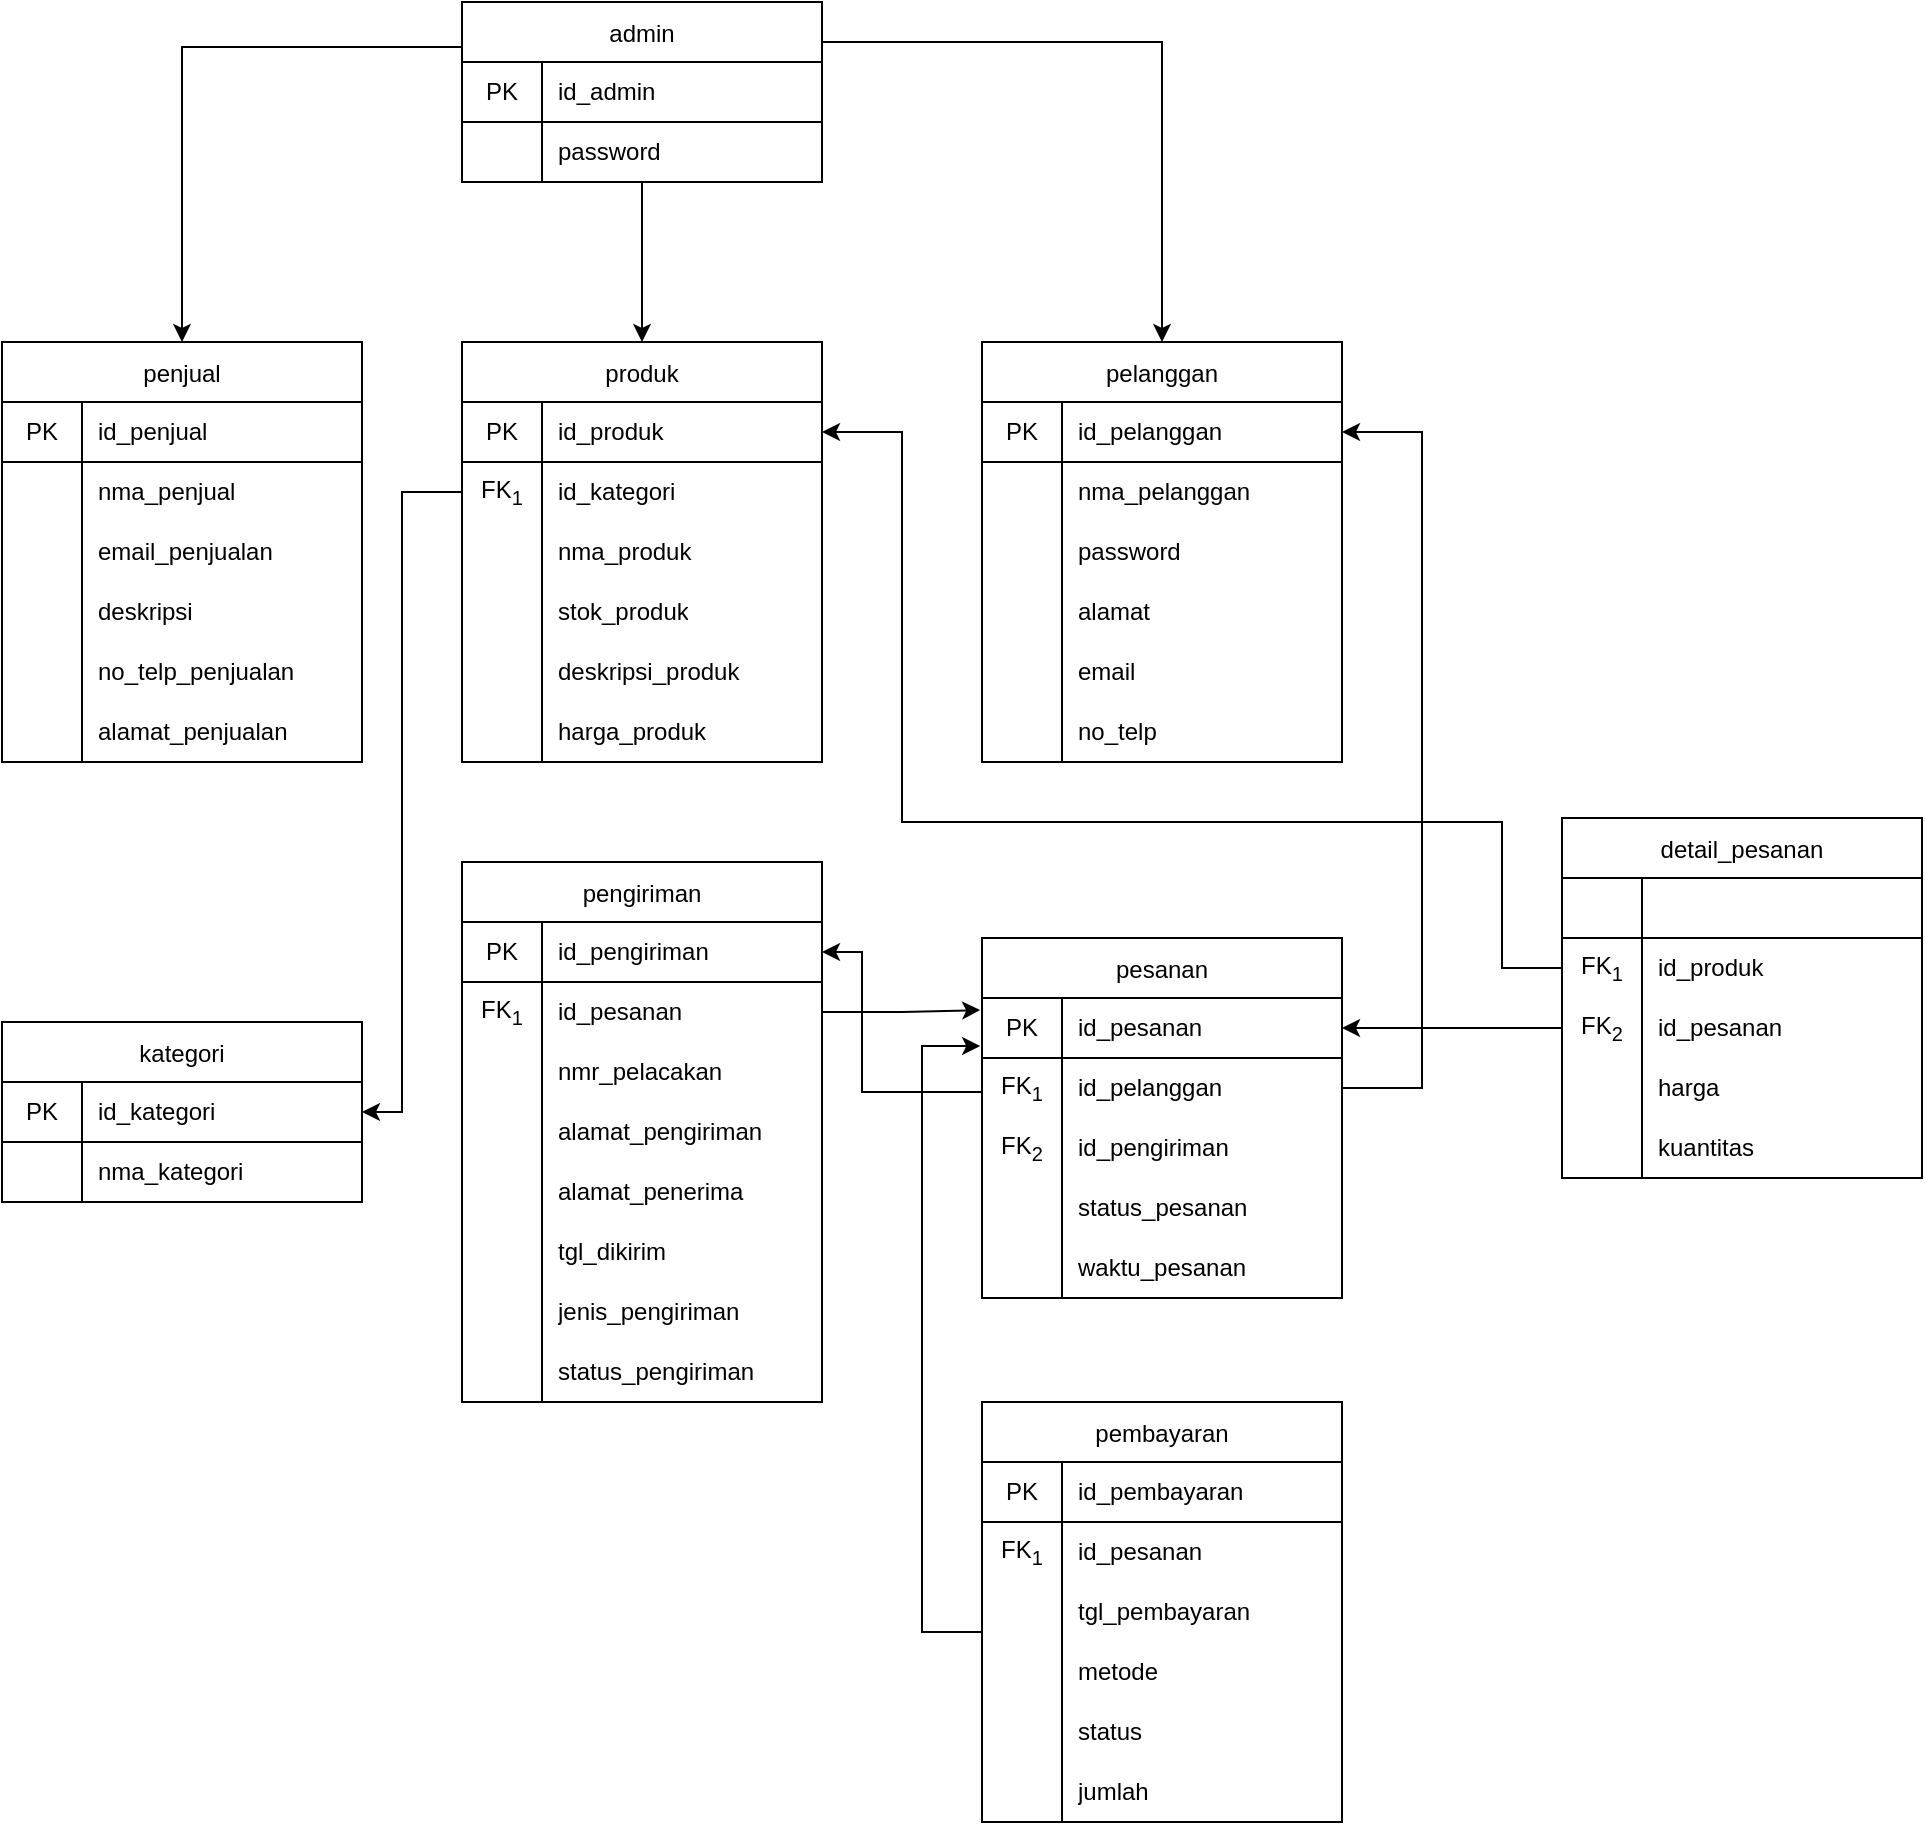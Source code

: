 <mxfile version="22.0.8" type="github">
  <diagram id="C5RBs43oDa-KdzZeNtuy" name="Page-1">
    <mxGraphModel dx="1257" dy="657" grid="1" gridSize="10" guides="1" tooltips="1" connect="1" arrows="1" fold="1" page="1" pageScale="1" pageWidth="827" pageHeight="1169" math="0" shadow="0">
      <root>
        <mxCell id="WIyWlLk6GJQsqaUBKTNV-0" />
        <mxCell id="WIyWlLk6GJQsqaUBKTNV-1" parent="WIyWlLk6GJQsqaUBKTNV-0" />
        <mxCell id="otIE0OzZB29FaIA9DsSn-0" value="penjual" style="shape=table;startSize=30;container=1;collapsible=0;childLayout=tableLayout;fixedRows=1;rowLines=0;fontStyle=0;strokeColor=default;fontSize=12;" vertex="1" parent="WIyWlLk6GJQsqaUBKTNV-1">
          <mxGeometry x="170" y="220" width="180" height="210" as="geometry" />
        </mxCell>
        <mxCell id="otIE0OzZB29FaIA9DsSn-1" value="" style="shape=tableRow;horizontal=0;startSize=0;swimlaneHead=0;swimlaneBody=0;top=0;left=0;bottom=0;right=0;collapsible=0;dropTarget=0;fillColor=none;points=[[0,0.5],[1,0.5]];portConstraint=eastwest;strokeColor=inherit;fontSize=12;" vertex="1" parent="otIE0OzZB29FaIA9DsSn-0">
          <mxGeometry y="30" width="180" height="30" as="geometry" />
        </mxCell>
        <mxCell id="otIE0OzZB29FaIA9DsSn-2" value="PK" style="shape=partialRectangle;html=1;whiteSpace=wrap;connectable=0;fillColor=none;top=0;left=0;bottom=1;right=0;overflow=hidden;pointerEvents=1;strokeColor=inherit;fontSize=12;" vertex="1" parent="otIE0OzZB29FaIA9DsSn-1">
          <mxGeometry width="40" height="30" as="geometry">
            <mxRectangle width="40" height="30" as="alternateBounds" />
          </mxGeometry>
        </mxCell>
        <mxCell id="otIE0OzZB29FaIA9DsSn-3" value="id_penjual" style="shape=partialRectangle;html=1;whiteSpace=wrap;connectable=0;fillColor=none;top=0;left=0;bottom=1;right=0;align=left;spacingLeft=6;overflow=hidden;strokeColor=inherit;fontSize=12;strokeWidth=1;" vertex="1" parent="otIE0OzZB29FaIA9DsSn-1">
          <mxGeometry x="40" width="140" height="30" as="geometry">
            <mxRectangle width="140" height="30" as="alternateBounds" />
          </mxGeometry>
        </mxCell>
        <mxCell id="otIE0OzZB29FaIA9DsSn-4" value="" style="shape=tableRow;horizontal=0;startSize=0;swimlaneHead=0;swimlaneBody=0;top=0;left=0;bottom=0;right=0;collapsible=0;dropTarget=0;fillColor=none;points=[[0,0.5],[1,0.5]];portConstraint=eastwest;strokeColor=inherit;fontSize=12;" vertex="1" parent="otIE0OzZB29FaIA9DsSn-0">
          <mxGeometry y="60" width="180" height="30" as="geometry" />
        </mxCell>
        <mxCell id="otIE0OzZB29FaIA9DsSn-5" value="" style="shape=partialRectangle;html=1;whiteSpace=wrap;connectable=0;fillColor=none;top=0;left=0;bottom=0;right=0;overflow=hidden;strokeColor=inherit;fontSize=12;" vertex="1" parent="otIE0OzZB29FaIA9DsSn-4">
          <mxGeometry width="40" height="30" as="geometry">
            <mxRectangle width="40" height="30" as="alternateBounds" />
          </mxGeometry>
        </mxCell>
        <mxCell id="otIE0OzZB29FaIA9DsSn-6" value="nma_penjual" style="shape=partialRectangle;html=1;whiteSpace=wrap;connectable=0;fillColor=none;top=0;left=0;bottom=0;right=0;align=left;spacingLeft=6;overflow=hidden;strokeColor=inherit;fontSize=12;" vertex="1" parent="otIE0OzZB29FaIA9DsSn-4">
          <mxGeometry x="40" width="140" height="30" as="geometry">
            <mxRectangle width="140" height="30" as="alternateBounds" />
          </mxGeometry>
        </mxCell>
        <mxCell id="otIE0OzZB29FaIA9DsSn-7" value="" style="shape=tableRow;horizontal=0;startSize=0;swimlaneHead=0;swimlaneBody=0;top=0;left=0;bottom=0;right=0;collapsible=0;dropTarget=0;fillColor=none;points=[[0,0.5],[1,0.5]];portConstraint=eastwest;strokeColor=inherit;fontSize=12;" vertex="1" parent="otIE0OzZB29FaIA9DsSn-0">
          <mxGeometry y="90" width="180" height="30" as="geometry" />
        </mxCell>
        <mxCell id="otIE0OzZB29FaIA9DsSn-8" value="" style="shape=partialRectangle;html=1;whiteSpace=wrap;connectable=0;fillColor=none;top=0;left=0;bottom=0;right=0;overflow=hidden;strokeColor=inherit;fontSize=12;" vertex="1" parent="otIE0OzZB29FaIA9DsSn-7">
          <mxGeometry width="40" height="30" as="geometry">
            <mxRectangle width="40" height="30" as="alternateBounds" />
          </mxGeometry>
        </mxCell>
        <mxCell id="otIE0OzZB29FaIA9DsSn-9" value="email_penjualan" style="shape=partialRectangle;html=1;whiteSpace=wrap;connectable=0;fillColor=none;top=0;left=0;bottom=0;right=0;align=left;spacingLeft=6;overflow=hidden;strokeColor=inherit;fontSize=12;" vertex="1" parent="otIE0OzZB29FaIA9DsSn-7">
          <mxGeometry x="40" width="140" height="30" as="geometry">
            <mxRectangle width="140" height="30" as="alternateBounds" />
          </mxGeometry>
        </mxCell>
        <mxCell id="otIE0OzZB29FaIA9DsSn-10" style="shape=tableRow;horizontal=0;startSize=0;swimlaneHead=0;swimlaneBody=0;top=0;left=0;bottom=0;right=0;collapsible=0;dropTarget=0;fillColor=none;points=[[0,0.5],[1,0.5]];portConstraint=eastwest;strokeColor=inherit;fontSize=12;" vertex="1" parent="otIE0OzZB29FaIA9DsSn-0">
          <mxGeometry y="120" width="180" height="30" as="geometry" />
        </mxCell>
        <mxCell id="otIE0OzZB29FaIA9DsSn-11" style="shape=partialRectangle;html=1;whiteSpace=wrap;connectable=0;fillColor=none;top=0;left=0;bottom=0;right=0;overflow=hidden;strokeColor=inherit;fontSize=12;" vertex="1" parent="otIE0OzZB29FaIA9DsSn-10">
          <mxGeometry width="40" height="30" as="geometry">
            <mxRectangle width="40" height="30" as="alternateBounds" />
          </mxGeometry>
        </mxCell>
        <mxCell id="otIE0OzZB29FaIA9DsSn-12" value="deskripsi" style="shape=partialRectangle;html=1;whiteSpace=wrap;connectable=0;fillColor=none;top=0;left=0;bottom=0;right=0;align=left;spacingLeft=6;overflow=hidden;strokeColor=inherit;fontSize=12;" vertex="1" parent="otIE0OzZB29FaIA9DsSn-10">
          <mxGeometry x="40" width="140" height="30" as="geometry">
            <mxRectangle width="140" height="30" as="alternateBounds" />
          </mxGeometry>
        </mxCell>
        <mxCell id="otIE0OzZB29FaIA9DsSn-170" style="shape=tableRow;horizontal=0;startSize=0;swimlaneHead=0;swimlaneBody=0;top=0;left=0;bottom=0;right=0;collapsible=0;dropTarget=0;fillColor=none;points=[[0,0.5],[1,0.5]];portConstraint=eastwest;strokeColor=inherit;fontSize=12;" vertex="1" parent="otIE0OzZB29FaIA9DsSn-0">
          <mxGeometry y="150" width="180" height="30" as="geometry" />
        </mxCell>
        <mxCell id="otIE0OzZB29FaIA9DsSn-171" style="shape=partialRectangle;html=1;whiteSpace=wrap;connectable=0;fillColor=none;top=0;left=0;bottom=0;right=0;overflow=hidden;strokeColor=inherit;fontSize=12;" vertex="1" parent="otIE0OzZB29FaIA9DsSn-170">
          <mxGeometry width="40" height="30" as="geometry">
            <mxRectangle width="40" height="30" as="alternateBounds" />
          </mxGeometry>
        </mxCell>
        <mxCell id="otIE0OzZB29FaIA9DsSn-172" value="no_telp_penjualan" style="shape=partialRectangle;html=1;whiteSpace=wrap;connectable=0;fillColor=none;top=0;left=0;bottom=0;right=0;align=left;spacingLeft=6;overflow=hidden;strokeColor=inherit;fontSize=12;" vertex="1" parent="otIE0OzZB29FaIA9DsSn-170">
          <mxGeometry x="40" width="140" height="30" as="geometry">
            <mxRectangle width="140" height="30" as="alternateBounds" />
          </mxGeometry>
        </mxCell>
        <mxCell id="otIE0OzZB29FaIA9DsSn-167" style="shape=tableRow;horizontal=0;startSize=0;swimlaneHead=0;swimlaneBody=0;top=0;left=0;bottom=0;right=0;collapsible=0;dropTarget=0;fillColor=none;points=[[0,0.5],[1,0.5]];portConstraint=eastwest;strokeColor=inherit;fontSize=12;" vertex="1" parent="otIE0OzZB29FaIA9DsSn-0">
          <mxGeometry y="180" width="180" height="30" as="geometry" />
        </mxCell>
        <mxCell id="otIE0OzZB29FaIA9DsSn-168" style="shape=partialRectangle;html=1;whiteSpace=wrap;connectable=0;fillColor=none;top=0;left=0;bottom=0;right=0;overflow=hidden;strokeColor=inherit;fontSize=12;" vertex="1" parent="otIE0OzZB29FaIA9DsSn-167">
          <mxGeometry width="40" height="30" as="geometry">
            <mxRectangle width="40" height="30" as="alternateBounds" />
          </mxGeometry>
        </mxCell>
        <mxCell id="otIE0OzZB29FaIA9DsSn-169" value="alamat_penjualan" style="shape=partialRectangle;html=1;whiteSpace=wrap;connectable=0;fillColor=none;top=0;left=0;bottom=0;right=0;align=left;spacingLeft=6;overflow=hidden;strokeColor=inherit;fontSize=12;" vertex="1" parent="otIE0OzZB29FaIA9DsSn-167">
          <mxGeometry x="40" width="140" height="30" as="geometry">
            <mxRectangle width="140" height="30" as="alternateBounds" />
          </mxGeometry>
        </mxCell>
        <mxCell id="otIE0OzZB29FaIA9DsSn-13" value="produk" style="shape=table;startSize=30;container=1;collapsible=0;childLayout=tableLayout;fixedRows=1;rowLines=0;fontStyle=0;strokeColor=default;fontSize=12;" vertex="1" parent="WIyWlLk6GJQsqaUBKTNV-1">
          <mxGeometry x="400" y="220" width="180" height="210" as="geometry" />
        </mxCell>
        <mxCell id="otIE0OzZB29FaIA9DsSn-14" value="" style="shape=tableRow;horizontal=0;startSize=0;swimlaneHead=0;swimlaneBody=0;top=0;left=0;bottom=0;right=0;collapsible=0;dropTarget=0;fillColor=none;points=[[0,0.5],[1,0.5]];portConstraint=eastwest;strokeColor=inherit;fontSize=12;" vertex="1" parent="otIE0OzZB29FaIA9DsSn-13">
          <mxGeometry y="30" width="180" height="30" as="geometry" />
        </mxCell>
        <mxCell id="otIE0OzZB29FaIA9DsSn-15" value="PK" style="shape=partialRectangle;html=1;whiteSpace=wrap;connectable=0;fillColor=none;top=0;left=0;bottom=1;right=0;overflow=hidden;pointerEvents=1;strokeColor=inherit;fontSize=12;" vertex="1" parent="otIE0OzZB29FaIA9DsSn-14">
          <mxGeometry width="40" height="30" as="geometry">
            <mxRectangle width="40" height="30" as="alternateBounds" />
          </mxGeometry>
        </mxCell>
        <mxCell id="otIE0OzZB29FaIA9DsSn-16" value="id_produk" style="shape=partialRectangle;html=1;whiteSpace=wrap;connectable=0;fillColor=none;top=0;left=0;bottom=1;right=0;align=left;spacingLeft=6;overflow=hidden;strokeColor=inherit;fontSize=12;strokeWidth=1;" vertex="1" parent="otIE0OzZB29FaIA9DsSn-14">
          <mxGeometry x="40" width="140" height="30" as="geometry">
            <mxRectangle width="140" height="30" as="alternateBounds" />
          </mxGeometry>
        </mxCell>
        <mxCell id="otIE0OzZB29FaIA9DsSn-173" style="shape=tableRow;horizontal=0;startSize=0;swimlaneHead=0;swimlaneBody=0;top=0;left=0;bottom=0;right=0;collapsible=0;dropTarget=0;fillColor=none;points=[[0,0.5],[1,0.5]];portConstraint=eastwest;strokeColor=inherit;fontSize=12;" vertex="1" parent="otIE0OzZB29FaIA9DsSn-13">
          <mxGeometry y="60" width="180" height="30" as="geometry" />
        </mxCell>
        <mxCell id="otIE0OzZB29FaIA9DsSn-174" value="FK&lt;sub&gt;1&lt;/sub&gt;" style="shape=partialRectangle;html=1;whiteSpace=wrap;connectable=0;fillColor=none;top=0;left=0;bottom=0;right=0;overflow=hidden;strokeColor=inherit;fontSize=12;" vertex="1" parent="otIE0OzZB29FaIA9DsSn-173">
          <mxGeometry width="40" height="30" as="geometry">
            <mxRectangle width="40" height="30" as="alternateBounds" />
          </mxGeometry>
        </mxCell>
        <mxCell id="otIE0OzZB29FaIA9DsSn-175" value="id_kategori" style="shape=partialRectangle;html=1;whiteSpace=wrap;connectable=0;fillColor=none;top=0;left=0;bottom=0;right=0;align=left;spacingLeft=6;overflow=hidden;strokeColor=inherit;fontSize=12;" vertex="1" parent="otIE0OzZB29FaIA9DsSn-173">
          <mxGeometry x="40" width="140" height="30" as="geometry">
            <mxRectangle width="140" height="30" as="alternateBounds" />
          </mxGeometry>
        </mxCell>
        <mxCell id="otIE0OzZB29FaIA9DsSn-17" style="shape=tableRow;horizontal=0;startSize=0;swimlaneHead=0;swimlaneBody=0;top=0;left=0;bottom=0;right=0;collapsible=0;dropTarget=0;fillColor=none;points=[[0,0.5],[1,0.5]];portConstraint=eastwest;strokeColor=inherit;fontSize=12;" vertex="1" parent="otIE0OzZB29FaIA9DsSn-13">
          <mxGeometry y="90" width="180" height="30" as="geometry" />
        </mxCell>
        <mxCell id="otIE0OzZB29FaIA9DsSn-18" style="shape=partialRectangle;html=1;whiteSpace=wrap;connectable=0;fillColor=none;top=0;left=0;bottom=0;right=0;overflow=hidden;strokeColor=inherit;fontSize=12;" vertex="1" parent="otIE0OzZB29FaIA9DsSn-17">
          <mxGeometry width="40" height="30" as="geometry">
            <mxRectangle width="40" height="30" as="alternateBounds" />
          </mxGeometry>
        </mxCell>
        <mxCell id="otIE0OzZB29FaIA9DsSn-19" value="nma_produk" style="shape=partialRectangle;html=1;whiteSpace=wrap;connectable=0;fillColor=none;top=0;left=0;bottom=0;right=0;align=left;spacingLeft=6;overflow=hidden;strokeColor=inherit;fontSize=12;" vertex="1" parent="otIE0OzZB29FaIA9DsSn-17">
          <mxGeometry x="40" width="140" height="30" as="geometry">
            <mxRectangle width="140" height="30" as="alternateBounds" />
          </mxGeometry>
        </mxCell>
        <mxCell id="otIE0OzZB29FaIA9DsSn-20" style="shape=tableRow;horizontal=0;startSize=0;swimlaneHead=0;swimlaneBody=0;top=0;left=0;bottom=0;right=0;collapsible=0;dropTarget=0;fillColor=none;points=[[0,0.5],[1,0.5]];portConstraint=eastwest;strokeColor=inherit;fontSize=12;" vertex="1" parent="otIE0OzZB29FaIA9DsSn-13">
          <mxGeometry y="120" width="180" height="30" as="geometry" />
        </mxCell>
        <mxCell id="otIE0OzZB29FaIA9DsSn-21" style="shape=partialRectangle;html=1;whiteSpace=wrap;connectable=0;fillColor=none;top=0;left=0;bottom=0;right=0;overflow=hidden;strokeColor=inherit;fontSize=12;" vertex="1" parent="otIE0OzZB29FaIA9DsSn-20">
          <mxGeometry width="40" height="30" as="geometry">
            <mxRectangle width="40" height="30" as="alternateBounds" />
          </mxGeometry>
        </mxCell>
        <mxCell id="otIE0OzZB29FaIA9DsSn-22" value="stok_produk" style="shape=partialRectangle;html=1;whiteSpace=wrap;connectable=0;fillColor=none;top=0;left=0;bottom=0;right=0;align=left;spacingLeft=6;overflow=hidden;strokeColor=inherit;fontSize=12;" vertex="1" parent="otIE0OzZB29FaIA9DsSn-20">
          <mxGeometry x="40" width="140" height="30" as="geometry">
            <mxRectangle width="140" height="30" as="alternateBounds" />
          </mxGeometry>
        </mxCell>
        <mxCell id="otIE0OzZB29FaIA9DsSn-23" value="" style="shape=tableRow;horizontal=0;startSize=0;swimlaneHead=0;swimlaneBody=0;top=0;left=0;bottom=0;right=0;collapsible=0;dropTarget=0;fillColor=none;points=[[0,0.5],[1,0.5]];portConstraint=eastwest;strokeColor=inherit;fontSize=12;" vertex="1" parent="otIE0OzZB29FaIA9DsSn-13">
          <mxGeometry y="150" width="180" height="30" as="geometry" />
        </mxCell>
        <mxCell id="otIE0OzZB29FaIA9DsSn-24" value="" style="shape=partialRectangle;html=1;whiteSpace=wrap;connectable=0;fillColor=none;top=0;left=0;bottom=0;right=0;overflow=hidden;strokeColor=inherit;fontSize=12;" vertex="1" parent="otIE0OzZB29FaIA9DsSn-23">
          <mxGeometry width="40" height="30" as="geometry">
            <mxRectangle width="40" height="30" as="alternateBounds" />
          </mxGeometry>
        </mxCell>
        <mxCell id="otIE0OzZB29FaIA9DsSn-25" value="deskripsi_produk" style="shape=partialRectangle;html=1;whiteSpace=wrap;connectable=0;fillColor=none;top=0;left=0;bottom=0;right=0;align=left;spacingLeft=6;overflow=hidden;strokeColor=inherit;fontSize=12;" vertex="1" parent="otIE0OzZB29FaIA9DsSn-23">
          <mxGeometry x="40" width="140" height="30" as="geometry">
            <mxRectangle width="140" height="30" as="alternateBounds" />
          </mxGeometry>
        </mxCell>
        <mxCell id="otIE0OzZB29FaIA9DsSn-26" value="" style="shape=tableRow;horizontal=0;startSize=0;swimlaneHead=0;swimlaneBody=0;top=0;left=0;bottom=0;right=0;collapsible=0;dropTarget=0;fillColor=none;points=[[0,0.5],[1,0.5]];portConstraint=eastwest;strokeColor=inherit;fontSize=12;" vertex="1" parent="otIE0OzZB29FaIA9DsSn-13">
          <mxGeometry y="180" width="180" height="30" as="geometry" />
        </mxCell>
        <mxCell id="otIE0OzZB29FaIA9DsSn-27" value="" style="shape=partialRectangle;html=1;whiteSpace=wrap;connectable=0;fillColor=none;top=0;left=0;bottom=0;right=0;overflow=hidden;strokeColor=inherit;fontSize=12;" vertex="1" parent="otIE0OzZB29FaIA9DsSn-26">
          <mxGeometry width="40" height="30" as="geometry">
            <mxRectangle width="40" height="30" as="alternateBounds" />
          </mxGeometry>
        </mxCell>
        <mxCell id="otIE0OzZB29FaIA9DsSn-28" value="harga_produk" style="shape=partialRectangle;html=1;whiteSpace=wrap;connectable=0;fillColor=none;top=0;left=0;bottom=0;right=0;align=left;spacingLeft=6;overflow=hidden;strokeColor=inherit;fontSize=12;" vertex="1" parent="otIE0OzZB29FaIA9DsSn-26">
          <mxGeometry x="40" width="140" height="30" as="geometry">
            <mxRectangle width="140" height="30" as="alternateBounds" />
          </mxGeometry>
        </mxCell>
        <mxCell id="otIE0OzZB29FaIA9DsSn-41" value="pesanan" style="shape=table;startSize=30;container=1;collapsible=0;childLayout=tableLayout;fixedRows=1;rowLines=0;fontStyle=0;strokeColor=default;fontSize=12;" vertex="1" parent="WIyWlLk6GJQsqaUBKTNV-1">
          <mxGeometry x="660" y="518" width="180" height="180" as="geometry" />
        </mxCell>
        <mxCell id="otIE0OzZB29FaIA9DsSn-42" value="" style="shape=tableRow;horizontal=0;startSize=0;swimlaneHead=0;swimlaneBody=0;top=0;left=0;bottom=0;right=0;collapsible=0;dropTarget=0;fillColor=none;points=[[0,0.5],[1,0.5]];portConstraint=eastwest;strokeColor=inherit;fontSize=12;" vertex="1" parent="otIE0OzZB29FaIA9DsSn-41">
          <mxGeometry y="30" width="180" height="30" as="geometry" />
        </mxCell>
        <mxCell id="otIE0OzZB29FaIA9DsSn-43" value="PK" style="shape=partialRectangle;html=1;whiteSpace=wrap;connectable=0;fillColor=none;top=0;left=0;bottom=1;right=0;overflow=hidden;pointerEvents=1;strokeColor=inherit;fontSize=12;" vertex="1" parent="otIE0OzZB29FaIA9DsSn-42">
          <mxGeometry width="40" height="30" as="geometry">
            <mxRectangle width="40" height="30" as="alternateBounds" />
          </mxGeometry>
        </mxCell>
        <mxCell id="otIE0OzZB29FaIA9DsSn-44" value="id_pesanan" style="shape=partialRectangle;html=1;whiteSpace=wrap;connectable=0;fillColor=none;top=0;left=0;bottom=1;right=0;align=left;spacingLeft=6;overflow=hidden;strokeColor=inherit;fontSize=12;strokeWidth=1;" vertex="1" parent="otIE0OzZB29FaIA9DsSn-42">
          <mxGeometry x="40" width="140" height="30" as="geometry">
            <mxRectangle width="140" height="30" as="alternateBounds" />
          </mxGeometry>
        </mxCell>
        <mxCell id="otIE0OzZB29FaIA9DsSn-45" style="shape=tableRow;horizontal=0;startSize=0;swimlaneHead=0;swimlaneBody=0;top=0;left=0;bottom=0;right=0;collapsible=0;dropTarget=0;fillColor=none;points=[[0,0.5],[1,0.5]];portConstraint=eastwest;strokeColor=inherit;fontSize=12;" vertex="1" parent="otIE0OzZB29FaIA9DsSn-41">
          <mxGeometry y="60" width="180" height="30" as="geometry" />
        </mxCell>
        <mxCell id="otIE0OzZB29FaIA9DsSn-46" value="FK&lt;sub&gt;1&lt;/sub&gt;" style="shape=partialRectangle;html=1;whiteSpace=wrap;connectable=0;fillColor=none;top=1;left=0;bottom=0;right=0;overflow=hidden;strokeColor=inherit;fontSize=12;" vertex="1" parent="otIE0OzZB29FaIA9DsSn-45">
          <mxGeometry width="40" height="30" as="geometry">
            <mxRectangle width="40" height="30" as="alternateBounds" />
          </mxGeometry>
        </mxCell>
        <mxCell id="otIE0OzZB29FaIA9DsSn-47" value="id_pelanggan" style="shape=partialRectangle;html=1;whiteSpace=wrap;connectable=0;fillColor=none;top=1;left=0;bottom=0;right=0;align=left;spacingLeft=6;overflow=hidden;strokeColor=inherit;fontSize=12;" vertex="1" parent="otIE0OzZB29FaIA9DsSn-45">
          <mxGeometry x="40" width="140" height="30" as="geometry">
            <mxRectangle width="140" height="30" as="alternateBounds" />
          </mxGeometry>
        </mxCell>
        <mxCell id="otIE0OzZB29FaIA9DsSn-200" style="shape=tableRow;horizontal=0;startSize=0;swimlaneHead=0;swimlaneBody=0;top=0;left=0;bottom=0;right=0;collapsible=0;dropTarget=0;fillColor=none;points=[[0,0.5],[1,0.5]];portConstraint=eastwest;strokeColor=inherit;fontSize=12;" vertex="1" parent="otIE0OzZB29FaIA9DsSn-41">
          <mxGeometry y="90" width="180" height="30" as="geometry" />
        </mxCell>
        <mxCell id="otIE0OzZB29FaIA9DsSn-201" value="FK&lt;sub&gt;2&lt;/sub&gt;" style="shape=partialRectangle;html=1;whiteSpace=wrap;connectable=0;fillColor=none;top=0;left=0;bottom=0;right=0;overflow=hidden;strokeColor=inherit;fontSize=12;" vertex="1" parent="otIE0OzZB29FaIA9DsSn-200">
          <mxGeometry width="40" height="30" as="geometry">
            <mxRectangle width="40" height="30" as="alternateBounds" />
          </mxGeometry>
        </mxCell>
        <mxCell id="otIE0OzZB29FaIA9DsSn-202" value="id_pengiriman" style="shape=partialRectangle;html=1;whiteSpace=wrap;connectable=0;fillColor=none;top=0;left=0;bottom=0;right=0;align=left;spacingLeft=6;overflow=hidden;strokeColor=inherit;fontSize=12;" vertex="1" parent="otIE0OzZB29FaIA9DsSn-200">
          <mxGeometry x="40" width="140" height="30" as="geometry">
            <mxRectangle width="140" height="30" as="alternateBounds" />
          </mxGeometry>
        </mxCell>
        <mxCell id="otIE0OzZB29FaIA9DsSn-48" style="shape=tableRow;horizontal=0;startSize=0;swimlaneHead=0;swimlaneBody=0;top=0;left=0;bottom=0;right=0;collapsible=0;dropTarget=0;fillColor=none;points=[[0,0.5],[1,0.5]];portConstraint=eastwest;strokeColor=inherit;fontSize=12;" vertex="1" parent="otIE0OzZB29FaIA9DsSn-41">
          <mxGeometry y="120" width="180" height="30" as="geometry" />
        </mxCell>
        <mxCell id="otIE0OzZB29FaIA9DsSn-49" value="" style="shape=partialRectangle;html=1;whiteSpace=wrap;connectable=0;fillColor=none;top=0;left=0;bottom=0;right=0;overflow=hidden;strokeColor=inherit;fontSize=12;" vertex="1" parent="otIE0OzZB29FaIA9DsSn-48">
          <mxGeometry width="40" height="30" as="geometry">
            <mxRectangle width="40" height="30" as="alternateBounds" />
          </mxGeometry>
        </mxCell>
        <mxCell id="otIE0OzZB29FaIA9DsSn-50" value="status_pesanan" style="shape=partialRectangle;html=1;whiteSpace=wrap;connectable=0;fillColor=none;top=0;left=0;bottom=0;right=0;align=left;spacingLeft=6;overflow=hidden;strokeColor=inherit;fontSize=12;" vertex="1" parent="otIE0OzZB29FaIA9DsSn-48">
          <mxGeometry x="40" width="140" height="30" as="geometry">
            <mxRectangle width="140" height="30" as="alternateBounds" />
          </mxGeometry>
        </mxCell>
        <mxCell id="otIE0OzZB29FaIA9DsSn-51" style="shape=tableRow;horizontal=0;startSize=0;swimlaneHead=0;swimlaneBody=0;top=0;left=0;bottom=0;right=0;collapsible=0;dropTarget=0;fillColor=none;points=[[0,0.5],[1,0.5]];portConstraint=eastwest;strokeColor=inherit;fontSize=12;" vertex="1" parent="otIE0OzZB29FaIA9DsSn-41">
          <mxGeometry y="150" width="180" height="30" as="geometry" />
        </mxCell>
        <mxCell id="otIE0OzZB29FaIA9DsSn-52" value="" style="shape=partialRectangle;html=1;whiteSpace=wrap;connectable=0;fillColor=none;top=0;left=0;bottom=0;right=0;overflow=hidden;strokeColor=inherit;fontSize=12;" vertex="1" parent="otIE0OzZB29FaIA9DsSn-51">
          <mxGeometry width="40" height="30" as="geometry">
            <mxRectangle width="40" height="30" as="alternateBounds" />
          </mxGeometry>
        </mxCell>
        <mxCell id="otIE0OzZB29FaIA9DsSn-53" value="waktu_pesanan" style="shape=partialRectangle;html=1;whiteSpace=wrap;connectable=0;fillColor=none;top=0;left=0;bottom=0;right=0;align=left;spacingLeft=6;overflow=hidden;strokeColor=inherit;fontSize=12;" vertex="1" parent="otIE0OzZB29FaIA9DsSn-51">
          <mxGeometry x="40" width="140" height="30" as="geometry">
            <mxRectangle width="140" height="30" as="alternateBounds" />
          </mxGeometry>
        </mxCell>
        <mxCell id="otIE0OzZB29FaIA9DsSn-63" value="detail_pesanan" style="shape=table;startSize=30;container=1;collapsible=0;childLayout=tableLayout;fixedRows=1;rowLines=0;fontStyle=0;strokeColor=default;fontSize=12;" vertex="1" parent="WIyWlLk6GJQsqaUBKTNV-1">
          <mxGeometry x="950" y="458" width="180" height="180" as="geometry" />
        </mxCell>
        <mxCell id="otIE0OzZB29FaIA9DsSn-64" value="" style="shape=tableRow;horizontal=0;startSize=0;swimlaneHead=0;swimlaneBody=0;top=0;left=0;bottom=0;right=0;collapsible=0;dropTarget=0;fillColor=none;points=[[0,0.5],[1,0.5]];portConstraint=eastwest;strokeColor=inherit;fontSize=12;" vertex="1" parent="otIE0OzZB29FaIA9DsSn-63">
          <mxGeometry y="30" width="180" height="30" as="geometry" />
        </mxCell>
        <mxCell id="otIE0OzZB29FaIA9DsSn-65" value="" style="shape=partialRectangle;html=1;whiteSpace=wrap;connectable=0;fillColor=none;top=0;left=0;bottom=1;right=0;overflow=hidden;pointerEvents=1;strokeColor=inherit;fontSize=12;" vertex="1" parent="otIE0OzZB29FaIA9DsSn-64">
          <mxGeometry width="40" height="30" as="geometry">
            <mxRectangle width="40" height="30" as="alternateBounds" />
          </mxGeometry>
        </mxCell>
        <mxCell id="otIE0OzZB29FaIA9DsSn-66" value="" style="shape=partialRectangle;html=1;whiteSpace=wrap;connectable=0;fillColor=none;top=0;left=0;bottom=1;right=0;align=left;spacingLeft=6;overflow=hidden;strokeColor=inherit;fontSize=12;strokeWidth=1;" vertex="1" parent="otIE0OzZB29FaIA9DsSn-64">
          <mxGeometry x="40" width="140" height="30" as="geometry">
            <mxRectangle width="140" height="30" as="alternateBounds" />
          </mxGeometry>
        </mxCell>
        <mxCell id="otIE0OzZB29FaIA9DsSn-67" style="shape=tableRow;horizontal=0;startSize=0;swimlaneHead=0;swimlaneBody=0;top=0;left=0;bottom=0;right=0;collapsible=0;dropTarget=0;fillColor=none;points=[[0,0.5],[1,0.5]];portConstraint=eastwest;strokeColor=inherit;fontSize=12;" vertex="1" parent="otIE0OzZB29FaIA9DsSn-63">
          <mxGeometry y="60" width="180" height="30" as="geometry" />
        </mxCell>
        <mxCell id="otIE0OzZB29FaIA9DsSn-68" value="FK&lt;sub&gt;1&lt;/sub&gt;" style="shape=partialRectangle;html=1;whiteSpace=wrap;connectable=0;fillColor=none;top=1;left=0;bottom=0;right=0;overflow=hidden;strokeColor=inherit;fontSize=12;" vertex="1" parent="otIE0OzZB29FaIA9DsSn-67">
          <mxGeometry width="40" height="30" as="geometry">
            <mxRectangle width="40" height="30" as="alternateBounds" />
          </mxGeometry>
        </mxCell>
        <mxCell id="otIE0OzZB29FaIA9DsSn-69" value="id_produk" style="shape=partialRectangle;html=1;whiteSpace=wrap;connectable=0;fillColor=none;top=1;left=0;bottom=0;right=0;align=left;spacingLeft=6;overflow=hidden;strokeColor=inherit;fontSize=12;" vertex="1" parent="otIE0OzZB29FaIA9DsSn-67">
          <mxGeometry x="40" width="140" height="30" as="geometry">
            <mxRectangle width="140" height="30" as="alternateBounds" />
          </mxGeometry>
        </mxCell>
        <mxCell id="otIE0OzZB29FaIA9DsSn-70" style="shape=tableRow;horizontal=0;startSize=0;swimlaneHead=0;swimlaneBody=0;top=0;left=0;bottom=0;right=0;collapsible=0;dropTarget=0;fillColor=none;points=[[0,0.5],[1,0.5]];portConstraint=eastwest;strokeColor=inherit;fontSize=12;" vertex="1" parent="otIE0OzZB29FaIA9DsSn-63">
          <mxGeometry y="90" width="180" height="30" as="geometry" />
        </mxCell>
        <mxCell id="otIE0OzZB29FaIA9DsSn-71" value="FK&lt;sub&gt;2&lt;/sub&gt;" style="shape=partialRectangle;html=1;whiteSpace=wrap;connectable=0;fillColor=none;top=0;left=0;bottom=0;right=0;overflow=hidden;strokeColor=inherit;fontSize=12;" vertex="1" parent="otIE0OzZB29FaIA9DsSn-70">
          <mxGeometry width="40" height="30" as="geometry">
            <mxRectangle width="40" height="30" as="alternateBounds" />
          </mxGeometry>
        </mxCell>
        <mxCell id="otIE0OzZB29FaIA9DsSn-72" value="id_pesanan" style="shape=partialRectangle;html=1;whiteSpace=wrap;connectable=0;fillColor=none;top=0;left=0;bottom=0;right=0;align=left;spacingLeft=6;overflow=hidden;strokeColor=inherit;fontSize=12;" vertex="1" parent="otIE0OzZB29FaIA9DsSn-70">
          <mxGeometry x="40" width="140" height="30" as="geometry">
            <mxRectangle width="140" height="30" as="alternateBounds" />
          </mxGeometry>
        </mxCell>
        <mxCell id="otIE0OzZB29FaIA9DsSn-73" style="shape=tableRow;horizontal=0;startSize=0;swimlaneHead=0;swimlaneBody=0;top=0;left=0;bottom=0;right=0;collapsible=0;dropTarget=0;fillColor=none;points=[[0,0.5],[1,0.5]];portConstraint=eastwest;strokeColor=inherit;fontSize=12;" vertex="1" parent="otIE0OzZB29FaIA9DsSn-63">
          <mxGeometry y="120" width="180" height="30" as="geometry" />
        </mxCell>
        <mxCell id="otIE0OzZB29FaIA9DsSn-74" value="" style="shape=partialRectangle;html=1;whiteSpace=wrap;connectable=0;fillColor=none;top=0;left=0;bottom=0;right=0;overflow=hidden;strokeColor=inherit;fontSize=12;" vertex="1" parent="otIE0OzZB29FaIA9DsSn-73">
          <mxGeometry width="40" height="30" as="geometry">
            <mxRectangle width="40" height="30" as="alternateBounds" />
          </mxGeometry>
        </mxCell>
        <mxCell id="otIE0OzZB29FaIA9DsSn-75" value="harga" style="shape=partialRectangle;html=1;whiteSpace=wrap;connectable=0;fillColor=none;top=0;left=0;bottom=0;right=0;align=left;spacingLeft=6;overflow=hidden;strokeColor=inherit;fontSize=12;" vertex="1" parent="otIE0OzZB29FaIA9DsSn-73">
          <mxGeometry x="40" width="140" height="30" as="geometry">
            <mxRectangle width="140" height="30" as="alternateBounds" />
          </mxGeometry>
        </mxCell>
        <mxCell id="otIE0OzZB29FaIA9DsSn-76" style="shape=tableRow;horizontal=0;startSize=0;swimlaneHead=0;swimlaneBody=0;top=0;left=0;bottom=0;right=0;collapsible=0;dropTarget=0;fillColor=none;points=[[0,0.5],[1,0.5]];portConstraint=eastwest;strokeColor=inherit;fontSize=12;" vertex="1" parent="otIE0OzZB29FaIA9DsSn-63">
          <mxGeometry y="150" width="180" height="30" as="geometry" />
        </mxCell>
        <mxCell id="otIE0OzZB29FaIA9DsSn-77" value="" style="shape=partialRectangle;html=1;whiteSpace=wrap;connectable=0;fillColor=none;top=0;left=0;bottom=0;right=0;overflow=hidden;strokeColor=inherit;fontSize=12;" vertex="1" parent="otIE0OzZB29FaIA9DsSn-76">
          <mxGeometry width="40" height="30" as="geometry">
            <mxRectangle width="40" height="30" as="alternateBounds" />
          </mxGeometry>
        </mxCell>
        <mxCell id="otIE0OzZB29FaIA9DsSn-78" value="kuantitas" style="shape=partialRectangle;html=1;whiteSpace=wrap;connectable=0;fillColor=none;top=0;left=0;bottom=0;right=0;align=left;spacingLeft=6;overflow=hidden;strokeColor=inherit;fontSize=12;" vertex="1" parent="otIE0OzZB29FaIA9DsSn-76">
          <mxGeometry x="40" width="140" height="30" as="geometry">
            <mxRectangle width="140" height="30" as="alternateBounds" />
          </mxGeometry>
        </mxCell>
        <mxCell id="otIE0OzZB29FaIA9DsSn-79" value="pelanggan" style="shape=table;startSize=30;container=1;collapsible=0;childLayout=tableLayout;fixedRows=1;rowLines=0;fontStyle=0;strokeColor=default;fontSize=12;" vertex="1" parent="WIyWlLk6GJQsqaUBKTNV-1">
          <mxGeometry x="660" y="220" width="180" height="210" as="geometry" />
        </mxCell>
        <mxCell id="otIE0OzZB29FaIA9DsSn-80" value="" style="shape=tableRow;horizontal=0;startSize=0;swimlaneHead=0;swimlaneBody=0;top=0;left=0;bottom=0;right=0;collapsible=0;dropTarget=0;fillColor=none;points=[[0,0.5],[1,0.5]];portConstraint=eastwest;strokeColor=inherit;fontSize=12;" vertex="1" parent="otIE0OzZB29FaIA9DsSn-79">
          <mxGeometry y="30" width="180" height="30" as="geometry" />
        </mxCell>
        <mxCell id="otIE0OzZB29FaIA9DsSn-81" value="PK" style="shape=partialRectangle;html=1;whiteSpace=wrap;connectable=0;fillColor=none;top=0;left=0;bottom=1;right=0;overflow=hidden;pointerEvents=1;strokeColor=inherit;fontSize=12;" vertex="1" parent="otIE0OzZB29FaIA9DsSn-80">
          <mxGeometry width="40" height="30" as="geometry">
            <mxRectangle width="40" height="30" as="alternateBounds" />
          </mxGeometry>
        </mxCell>
        <mxCell id="otIE0OzZB29FaIA9DsSn-82" value="id_pelanggan" style="shape=partialRectangle;html=1;whiteSpace=wrap;connectable=0;fillColor=none;top=0;left=0;bottom=1;right=0;align=left;spacingLeft=6;overflow=hidden;strokeColor=inherit;fontSize=12;strokeWidth=1;" vertex="1" parent="otIE0OzZB29FaIA9DsSn-80">
          <mxGeometry x="40" width="140" height="30" as="geometry">
            <mxRectangle width="140" height="30" as="alternateBounds" />
          </mxGeometry>
        </mxCell>
        <mxCell id="otIE0OzZB29FaIA9DsSn-83" value="" style="shape=tableRow;horizontal=0;startSize=0;swimlaneHead=0;swimlaneBody=0;top=0;left=0;bottom=0;right=0;collapsible=0;dropTarget=0;fillColor=none;points=[[0,0.5],[1,0.5]];portConstraint=eastwest;strokeColor=inherit;fontSize=12;" vertex="1" parent="otIE0OzZB29FaIA9DsSn-79">
          <mxGeometry y="60" width="180" height="30" as="geometry" />
        </mxCell>
        <mxCell id="otIE0OzZB29FaIA9DsSn-84" value="" style="shape=partialRectangle;html=1;whiteSpace=wrap;connectable=0;fillColor=none;top=0;left=0;bottom=0;right=0;overflow=hidden;strokeColor=inherit;fontSize=12;" vertex="1" parent="otIE0OzZB29FaIA9DsSn-83">
          <mxGeometry width="40" height="30" as="geometry">
            <mxRectangle width="40" height="30" as="alternateBounds" />
          </mxGeometry>
        </mxCell>
        <mxCell id="otIE0OzZB29FaIA9DsSn-85" value="nma_pelanggan" style="shape=partialRectangle;html=1;whiteSpace=wrap;connectable=0;fillColor=none;top=0;left=0;bottom=0;right=0;align=left;spacingLeft=6;overflow=hidden;strokeColor=inherit;fontSize=12;" vertex="1" parent="otIE0OzZB29FaIA9DsSn-83">
          <mxGeometry x="40" width="140" height="30" as="geometry">
            <mxRectangle width="140" height="30" as="alternateBounds" />
          </mxGeometry>
        </mxCell>
        <mxCell id="otIE0OzZB29FaIA9DsSn-86" style="shape=tableRow;horizontal=0;startSize=0;swimlaneHead=0;swimlaneBody=0;top=0;left=0;bottom=0;right=0;collapsible=0;dropTarget=0;fillColor=none;points=[[0,0.5],[1,0.5]];portConstraint=eastwest;strokeColor=inherit;fontSize=12;" vertex="1" parent="otIE0OzZB29FaIA9DsSn-79">
          <mxGeometry y="90" width="180" height="30" as="geometry" />
        </mxCell>
        <mxCell id="otIE0OzZB29FaIA9DsSn-87" style="shape=partialRectangle;html=1;whiteSpace=wrap;connectable=0;fillColor=none;top=0;left=0;bottom=0;right=0;overflow=hidden;strokeColor=inherit;fontSize=12;" vertex="1" parent="otIE0OzZB29FaIA9DsSn-86">
          <mxGeometry width="40" height="30" as="geometry">
            <mxRectangle width="40" height="30" as="alternateBounds" />
          </mxGeometry>
        </mxCell>
        <mxCell id="otIE0OzZB29FaIA9DsSn-88" value="password" style="shape=partialRectangle;html=1;whiteSpace=wrap;connectable=0;fillColor=none;top=0;left=0;bottom=0;right=0;align=left;spacingLeft=6;overflow=hidden;strokeColor=inherit;fontSize=12;" vertex="1" parent="otIE0OzZB29FaIA9DsSn-86">
          <mxGeometry x="40" width="140" height="30" as="geometry">
            <mxRectangle width="140" height="30" as="alternateBounds" />
          </mxGeometry>
        </mxCell>
        <mxCell id="otIE0OzZB29FaIA9DsSn-89" value="" style="shape=tableRow;horizontal=0;startSize=0;swimlaneHead=0;swimlaneBody=0;top=0;left=0;bottom=0;right=0;collapsible=0;dropTarget=0;fillColor=none;points=[[0,0.5],[1,0.5]];portConstraint=eastwest;strokeColor=inherit;fontSize=12;" vertex="1" parent="otIE0OzZB29FaIA9DsSn-79">
          <mxGeometry y="120" width="180" height="30" as="geometry" />
        </mxCell>
        <mxCell id="otIE0OzZB29FaIA9DsSn-90" value="" style="shape=partialRectangle;html=1;whiteSpace=wrap;connectable=0;fillColor=none;top=0;left=0;bottom=0;right=0;overflow=hidden;strokeColor=inherit;fontSize=12;" vertex="1" parent="otIE0OzZB29FaIA9DsSn-89">
          <mxGeometry width="40" height="30" as="geometry">
            <mxRectangle width="40" height="30" as="alternateBounds" />
          </mxGeometry>
        </mxCell>
        <mxCell id="otIE0OzZB29FaIA9DsSn-91" value="alamat" style="shape=partialRectangle;html=1;whiteSpace=wrap;connectable=0;fillColor=none;top=0;left=0;bottom=0;right=0;align=left;spacingLeft=6;overflow=hidden;strokeColor=inherit;fontSize=12;" vertex="1" parent="otIE0OzZB29FaIA9DsSn-89">
          <mxGeometry x="40" width="140" height="30" as="geometry">
            <mxRectangle width="140" height="30" as="alternateBounds" />
          </mxGeometry>
        </mxCell>
        <mxCell id="otIE0OzZB29FaIA9DsSn-92" style="shape=tableRow;horizontal=0;startSize=0;swimlaneHead=0;swimlaneBody=0;top=0;left=0;bottom=0;right=0;collapsible=0;dropTarget=0;fillColor=none;points=[[0,0.5],[1,0.5]];portConstraint=eastwest;strokeColor=inherit;fontSize=12;" vertex="1" parent="otIE0OzZB29FaIA9DsSn-79">
          <mxGeometry y="150" width="180" height="30" as="geometry" />
        </mxCell>
        <mxCell id="otIE0OzZB29FaIA9DsSn-93" style="shape=partialRectangle;html=1;whiteSpace=wrap;connectable=0;fillColor=none;top=0;left=0;bottom=0;right=0;overflow=hidden;strokeColor=inherit;fontSize=12;" vertex="1" parent="otIE0OzZB29FaIA9DsSn-92">
          <mxGeometry width="40" height="30" as="geometry">
            <mxRectangle width="40" height="30" as="alternateBounds" />
          </mxGeometry>
        </mxCell>
        <mxCell id="otIE0OzZB29FaIA9DsSn-94" value="email" style="shape=partialRectangle;html=1;whiteSpace=wrap;connectable=0;fillColor=none;top=0;left=0;bottom=0;right=0;align=left;spacingLeft=6;overflow=hidden;strokeColor=inherit;fontSize=12;" vertex="1" parent="otIE0OzZB29FaIA9DsSn-92">
          <mxGeometry x="40" width="140" height="30" as="geometry">
            <mxRectangle width="140" height="30" as="alternateBounds" />
          </mxGeometry>
        </mxCell>
        <mxCell id="otIE0OzZB29FaIA9DsSn-95" style="shape=tableRow;horizontal=0;startSize=0;swimlaneHead=0;swimlaneBody=0;top=0;left=0;bottom=0;right=0;collapsible=0;dropTarget=0;fillColor=none;points=[[0,0.5],[1,0.5]];portConstraint=eastwest;strokeColor=inherit;fontSize=12;" vertex="1" parent="otIE0OzZB29FaIA9DsSn-79">
          <mxGeometry y="180" width="180" height="30" as="geometry" />
        </mxCell>
        <mxCell id="otIE0OzZB29FaIA9DsSn-96" style="shape=partialRectangle;html=1;whiteSpace=wrap;connectable=0;fillColor=none;top=0;left=0;bottom=0;right=0;overflow=hidden;strokeColor=inherit;fontSize=12;" vertex="1" parent="otIE0OzZB29FaIA9DsSn-95">
          <mxGeometry width="40" height="30" as="geometry">
            <mxRectangle width="40" height="30" as="alternateBounds" />
          </mxGeometry>
        </mxCell>
        <mxCell id="otIE0OzZB29FaIA9DsSn-97" value="no_telp" style="shape=partialRectangle;html=1;whiteSpace=wrap;connectable=0;fillColor=none;top=0;left=0;bottom=0;right=0;align=left;spacingLeft=6;overflow=hidden;strokeColor=inherit;fontSize=12;" vertex="1" parent="otIE0OzZB29FaIA9DsSn-95">
          <mxGeometry x="40" width="140" height="30" as="geometry">
            <mxRectangle width="140" height="30" as="alternateBounds" />
          </mxGeometry>
        </mxCell>
        <mxCell id="otIE0OzZB29FaIA9DsSn-98" style="edgeStyle=orthogonalEdgeStyle;rounded=0;orthogonalLoop=1;jettySize=auto;html=1;entryX=0.5;entryY=0;entryDx=0;entryDy=0;" edge="1" parent="WIyWlLk6GJQsqaUBKTNV-1" source="otIE0OzZB29FaIA9DsSn-100" target="otIE0OzZB29FaIA9DsSn-13">
          <mxGeometry relative="1" as="geometry" />
        </mxCell>
        <mxCell id="otIE0OzZB29FaIA9DsSn-99" style="edgeStyle=orthogonalEdgeStyle;rounded=0;orthogonalLoop=1;jettySize=auto;html=1;exitX=0;exitY=0.25;exitDx=0;exitDy=0;entryX=0.5;entryY=0;entryDx=0;entryDy=0;" edge="1" parent="WIyWlLk6GJQsqaUBKTNV-1" source="otIE0OzZB29FaIA9DsSn-100" target="otIE0OzZB29FaIA9DsSn-0">
          <mxGeometry relative="1" as="geometry" />
        </mxCell>
        <mxCell id="otIE0OzZB29FaIA9DsSn-100" value="admin" style="shape=table;startSize=30;container=1;collapsible=0;childLayout=tableLayout;fixedRows=1;rowLines=0;fontStyle=0;strokeColor=default;fontSize=12;" vertex="1" parent="WIyWlLk6GJQsqaUBKTNV-1">
          <mxGeometry x="400" y="50" width="180" height="90" as="geometry" />
        </mxCell>
        <mxCell id="otIE0OzZB29FaIA9DsSn-101" value="" style="shape=tableRow;horizontal=0;startSize=0;swimlaneHead=0;swimlaneBody=0;top=0;left=0;bottom=0;right=0;collapsible=0;dropTarget=0;fillColor=none;points=[[0,0.5],[1,0.5]];portConstraint=eastwest;strokeColor=inherit;fontSize=12;" vertex="1" parent="otIE0OzZB29FaIA9DsSn-100">
          <mxGeometry y="30" width="180" height="30" as="geometry" />
        </mxCell>
        <mxCell id="otIE0OzZB29FaIA9DsSn-102" value="PK" style="shape=partialRectangle;html=1;whiteSpace=wrap;connectable=0;fillColor=none;top=0;left=0;bottom=1;right=0;overflow=hidden;pointerEvents=1;strokeColor=inherit;fontSize=12;" vertex="1" parent="otIE0OzZB29FaIA9DsSn-101">
          <mxGeometry width="40" height="30" as="geometry">
            <mxRectangle width="40" height="30" as="alternateBounds" />
          </mxGeometry>
        </mxCell>
        <mxCell id="otIE0OzZB29FaIA9DsSn-103" value="id_admin" style="shape=partialRectangle;html=1;whiteSpace=wrap;connectable=0;fillColor=none;top=0;left=0;bottom=1;right=0;align=left;spacingLeft=6;overflow=hidden;strokeColor=inherit;fontSize=12;strokeWidth=1;" vertex="1" parent="otIE0OzZB29FaIA9DsSn-101">
          <mxGeometry x="40" width="140" height="30" as="geometry">
            <mxRectangle width="140" height="30" as="alternateBounds" />
          </mxGeometry>
        </mxCell>
        <mxCell id="otIE0OzZB29FaIA9DsSn-104" value="" style="shape=tableRow;horizontal=0;startSize=0;swimlaneHead=0;swimlaneBody=0;top=0;left=0;bottom=0;right=0;collapsible=0;dropTarget=0;fillColor=none;points=[[0,0.5],[1,0.5]];portConstraint=eastwest;strokeColor=inherit;fontSize=12;" vertex="1" parent="otIE0OzZB29FaIA9DsSn-100">
          <mxGeometry y="60" width="180" height="30" as="geometry" />
        </mxCell>
        <mxCell id="otIE0OzZB29FaIA9DsSn-105" value="" style="shape=partialRectangle;html=1;whiteSpace=wrap;connectable=0;fillColor=none;top=0;left=0;bottom=0;right=0;overflow=hidden;strokeColor=inherit;fontSize=12;" vertex="1" parent="otIE0OzZB29FaIA9DsSn-104">
          <mxGeometry width="40" height="30" as="geometry">
            <mxRectangle width="40" height="30" as="alternateBounds" />
          </mxGeometry>
        </mxCell>
        <mxCell id="otIE0OzZB29FaIA9DsSn-106" value="password" style="shape=partialRectangle;html=1;whiteSpace=wrap;connectable=0;fillColor=none;top=0;left=0;bottom=0;right=0;align=left;spacingLeft=6;overflow=hidden;strokeColor=inherit;fontSize=12;" vertex="1" parent="otIE0OzZB29FaIA9DsSn-104">
          <mxGeometry x="40" width="140" height="30" as="geometry">
            <mxRectangle width="140" height="30" as="alternateBounds" />
          </mxGeometry>
        </mxCell>
        <mxCell id="otIE0OzZB29FaIA9DsSn-107" value="kategori" style="shape=table;startSize=30;container=1;collapsible=0;childLayout=tableLayout;fixedRows=1;rowLines=0;fontStyle=0;strokeColor=default;fontSize=12;" vertex="1" parent="WIyWlLk6GJQsqaUBKTNV-1">
          <mxGeometry x="170" y="560" width="180" height="90" as="geometry" />
        </mxCell>
        <mxCell id="otIE0OzZB29FaIA9DsSn-108" value="" style="shape=tableRow;horizontal=0;startSize=0;swimlaneHead=0;swimlaneBody=0;top=0;left=0;bottom=0;right=0;collapsible=0;dropTarget=0;fillColor=none;points=[[0,0.5],[1,0.5]];portConstraint=eastwest;strokeColor=inherit;fontSize=12;" vertex="1" parent="otIE0OzZB29FaIA9DsSn-107">
          <mxGeometry y="30" width="180" height="30" as="geometry" />
        </mxCell>
        <mxCell id="otIE0OzZB29FaIA9DsSn-109" value="PK" style="shape=partialRectangle;html=1;whiteSpace=wrap;connectable=0;fillColor=none;top=0;left=0;bottom=1;right=0;overflow=hidden;pointerEvents=1;strokeColor=inherit;fontSize=12;" vertex="1" parent="otIE0OzZB29FaIA9DsSn-108">
          <mxGeometry width="40" height="30" as="geometry">
            <mxRectangle width="40" height="30" as="alternateBounds" />
          </mxGeometry>
        </mxCell>
        <mxCell id="otIE0OzZB29FaIA9DsSn-110" value="id_kategori" style="shape=partialRectangle;html=1;whiteSpace=wrap;connectable=0;fillColor=none;top=0;left=0;bottom=1;right=0;align=left;spacingLeft=6;overflow=hidden;strokeColor=inherit;fontSize=12;strokeWidth=1;" vertex="1" parent="otIE0OzZB29FaIA9DsSn-108">
          <mxGeometry x="40" width="140" height="30" as="geometry">
            <mxRectangle width="140" height="30" as="alternateBounds" />
          </mxGeometry>
        </mxCell>
        <mxCell id="otIE0OzZB29FaIA9DsSn-111" style="shape=tableRow;horizontal=0;startSize=0;swimlaneHead=0;swimlaneBody=0;top=0;left=0;bottom=0;right=0;collapsible=0;dropTarget=0;fillColor=none;points=[[0,0.5],[1,0.5]];portConstraint=eastwest;strokeColor=inherit;fontSize=12;" vertex="1" parent="otIE0OzZB29FaIA9DsSn-107">
          <mxGeometry y="60" width="180" height="30" as="geometry" />
        </mxCell>
        <mxCell id="otIE0OzZB29FaIA9DsSn-112" value="" style="shape=partialRectangle;html=1;whiteSpace=wrap;connectable=0;fillColor=none;top=0;left=0;bottom=0;right=0;overflow=hidden;strokeColor=inherit;fontSize=12;" vertex="1" parent="otIE0OzZB29FaIA9DsSn-111">
          <mxGeometry width="40" height="30" as="geometry">
            <mxRectangle width="40" height="30" as="alternateBounds" />
          </mxGeometry>
        </mxCell>
        <mxCell id="otIE0OzZB29FaIA9DsSn-113" value="nma_kategori" style="shape=partialRectangle;html=1;whiteSpace=wrap;connectable=0;fillColor=none;top=0;left=0;bottom=0;right=0;align=left;spacingLeft=6;overflow=hidden;strokeColor=inherit;fontSize=12;" vertex="1" parent="otIE0OzZB29FaIA9DsSn-111">
          <mxGeometry x="40" width="140" height="30" as="geometry">
            <mxRectangle width="140" height="30" as="alternateBounds" />
          </mxGeometry>
        </mxCell>
        <mxCell id="otIE0OzZB29FaIA9DsSn-120" value="pengiriman" style="shape=table;startSize=30;container=1;collapsible=0;childLayout=tableLayout;fixedRows=1;rowLines=0;fontStyle=0;strokeColor=default;fontSize=12;" vertex="1" parent="WIyWlLk6GJQsqaUBKTNV-1">
          <mxGeometry x="400" y="480" width="180" height="270" as="geometry" />
        </mxCell>
        <mxCell id="otIE0OzZB29FaIA9DsSn-121" value="" style="shape=tableRow;horizontal=0;startSize=0;swimlaneHead=0;swimlaneBody=0;top=0;left=0;bottom=0;right=0;collapsible=0;dropTarget=0;fillColor=none;points=[[0,0.5],[1,0.5]];portConstraint=eastwest;strokeColor=inherit;fontSize=12;" vertex="1" parent="otIE0OzZB29FaIA9DsSn-120">
          <mxGeometry y="30" width="180" height="30" as="geometry" />
        </mxCell>
        <mxCell id="otIE0OzZB29FaIA9DsSn-122" value="PK" style="shape=partialRectangle;html=1;whiteSpace=wrap;connectable=0;fillColor=none;top=0;left=0;bottom=1;right=0;overflow=hidden;pointerEvents=1;strokeColor=inherit;fontSize=12;" vertex="1" parent="otIE0OzZB29FaIA9DsSn-121">
          <mxGeometry width="40" height="30" as="geometry">
            <mxRectangle width="40" height="30" as="alternateBounds" />
          </mxGeometry>
        </mxCell>
        <mxCell id="otIE0OzZB29FaIA9DsSn-123" value="id_pengiriman" style="shape=partialRectangle;html=1;whiteSpace=wrap;connectable=0;fillColor=none;top=0;left=0;bottom=1;right=0;align=left;spacingLeft=6;overflow=hidden;strokeColor=inherit;fontSize=12;strokeWidth=1;" vertex="1" parent="otIE0OzZB29FaIA9DsSn-121">
          <mxGeometry x="40" width="140" height="30" as="geometry">
            <mxRectangle width="140" height="30" as="alternateBounds" />
          </mxGeometry>
        </mxCell>
        <mxCell id="otIE0OzZB29FaIA9DsSn-124" value="" style="shape=tableRow;horizontal=0;startSize=0;swimlaneHead=0;swimlaneBody=0;top=0;left=0;bottom=0;right=0;collapsible=0;dropTarget=0;fillColor=none;points=[[0,0.5],[1,0.5]];portConstraint=eastwest;strokeColor=inherit;fontSize=12;" vertex="1" parent="otIE0OzZB29FaIA9DsSn-120">
          <mxGeometry y="60" width="180" height="30" as="geometry" />
        </mxCell>
        <mxCell id="otIE0OzZB29FaIA9DsSn-125" value="FK&lt;sub&gt;1&lt;/sub&gt;" style="shape=partialRectangle;html=1;whiteSpace=wrap;connectable=0;fillColor=none;top=0;left=0;bottom=0;right=0;overflow=hidden;strokeColor=inherit;fontSize=12;" vertex="1" parent="otIE0OzZB29FaIA9DsSn-124">
          <mxGeometry width="40" height="30" as="geometry">
            <mxRectangle width="40" height="30" as="alternateBounds" />
          </mxGeometry>
        </mxCell>
        <mxCell id="otIE0OzZB29FaIA9DsSn-126" value="id_pesanan" style="shape=partialRectangle;html=1;whiteSpace=wrap;connectable=0;fillColor=none;top=0;left=0;bottom=0;right=0;align=left;spacingLeft=6;overflow=hidden;strokeColor=inherit;fontSize=12;" vertex="1" parent="otIE0OzZB29FaIA9DsSn-124">
          <mxGeometry x="40" width="140" height="30" as="geometry">
            <mxRectangle width="140" height="30" as="alternateBounds" />
          </mxGeometry>
        </mxCell>
        <mxCell id="otIE0OzZB29FaIA9DsSn-188" style="shape=tableRow;horizontal=0;startSize=0;swimlaneHead=0;swimlaneBody=0;top=0;left=0;bottom=0;right=0;collapsible=0;dropTarget=0;fillColor=none;points=[[0,0.5],[1,0.5]];portConstraint=eastwest;strokeColor=inherit;fontSize=12;" vertex="1" parent="otIE0OzZB29FaIA9DsSn-120">
          <mxGeometry y="90" width="180" height="30" as="geometry" />
        </mxCell>
        <mxCell id="otIE0OzZB29FaIA9DsSn-189" style="shape=partialRectangle;html=1;whiteSpace=wrap;connectable=0;fillColor=none;top=0;left=0;bottom=0;right=0;overflow=hidden;strokeColor=inherit;fontSize=12;" vertex="1" parent="otIE0OzZB29FaIA9DsSn-188">
          <mxGeometry width="40" height="30" as="geometry">
            <mxRectangle width="40" height="30" as="alternateBounds" />
          </mxGeometry>
        </mxCell>
        <mxCell id="otIE0OzZB29FaIA9DsSn-190" value="nmr_pelacakan" style="shape=partialRectangle;html=1;whiteSpace=wrap;connectable=0;fillColor=none;top=0;left=0;bottom=0;right=0;align=left;spacingLeft=6;overflow=hidden;strokeColor=inherit;fontSize=12;" vertex="1" parent="otIE0OzZB29FaIA9DsSn-188">
          <mxGeometry x="40" width="140" height="30" as="geometry">
            <mxRectangle width="140" height="30" as="alternateBounds" />
          </mxGeometry>
        </mxCell>
        <mxCell id="otIE0OzZB29FaIA9DsSn-185" style="shape=tableRow;horizontal=0;startSize=0;swimlaneHead=0;swimlaneBody=0;top=0;left=0;bottom=0;right=0;collapsible=0;dropTarget=0;fillColor=none;points=[[0,0.5],[1,0.5]];portConstraint=eastwest;strokeColor=inherit;fontSize=12;" vertex="1" parent="otIE0OzZB29FaIA9DsSn-120">
          <mxGeometry y="120" width="180" height="30" as="geometry" />
        </mxCell>
        <mxCell id="otIE0OzZB29FaIA9DsSn-186" style="shape=partialRectangle;html=1;whiteSpace=wrap;connectable=0;fillColor=none;top=0;left=0;bottom=0;right=0;overflow=hidden;strokeColor=inherit;fontSize=12;" vertex="1" parent="otIE0OzZB29FaIA9DsSn-185">
          <mxGeometry width="40" height="30" as="geometry">
            <mxRectangle width="40" height="30" as="alternateBounds" />
          </mxGeometry>
        </mxCell>
        <mxCell id="otIE0OzZB29FaIA9DsSn-187" value="alamat_pengiriman" style="shape=partialRectangle;html=1;whiteSpace=wrap;connectable=0;fillColor=none;top=0;left=0;bottom=0;right=0;align=left;spacingLeft=6;overflow=hidden;strokeColor=inherit;fontSize=12;" vertex="1" parent="otIE0OzZB29FaIA9DsSn-185">
          <mxGeometry x="40" width="140" height="30" as="geometry">
            <mxRectangle width="140" height="30" as="alternateBounds" />
          </mxGeometry>
        </mxCell>
        <mxCell id="otIE0OzZB29FaIA9DsSn-204" style="shape=tableRow;horizontal=0;startSize=0;swimlaneHead=0;swimlaneBody=0;top=0;left=0;bottom=0;right=0;collapsible=0;dropTarget=0;fillColor=none;points=[[0,0.5],[1,0.5]];portConstraint=eastwest;strokeColor=inherit;fontSize=12;" vertex="1" parent="otIE0OzZB29FaIA9DsSn-120">
          <mxGeometry y="150" width="180" height="30" as="geometry" />
        </mxCell>
        <mxCell id="otIE0OzZB29FaIA9DsSn-205" style="shape=partialRectangle;html=1;whiteSpace=wrap;connectable=0;fillColor=none;top=0;left=0;bottom=0;right=0;overflow=hidden;strokeColor=inherit;fontSize=12;" vertex="1" parent="otIE0OzZB29FaIA9DsSn-204">
          <mxGeometry width="40" height="30" as="geometry">
            <mxRectangle width="40" height="30" as="alternateBounds" />
          </mxGeometry>
        </mxCell>
        <mxCell id="otIE0OzZB29FaIA9DsSn-206" value="alamat_penerima" style="shape=partialRectangle;html=1;whiteSpace=wrap;connectable=0;fillColor=none;top=0;left=0;bottom=0;right=0;align=left;spacingLeft=6;overflow=hidden;strokeColor=inherit;fontSize=12;" vertex="1" parent="otIE0OzZB29FaIA9DsSn-204">
          <mxGeometry x="40" width="140" height="30" as="geometry">
            <mxRectangle width="140" height="30" as="alternateBounds" />
          </mxGeometry>
        </mxCell>
        <mxCell id="otIE0OzZB29FaIA9DsSn-182" style="shape=tableRow;horizontal=0;startSize=0;swimlaneHead=0;swimlaneBody=0;top=0;left=0;bottom=0;right=0;collapsible=0;dropTarget=0;fillColor=none;points=[[0,0.5],[1,0.5]];portConstraint=eastwest;strokeColor=inherit;fontSize=12;" vertex="1" parent="otIE0OzZB29FaIA9DsSn-120">
          <mxGeometry y="180" width="180" height="30" as="geometry" />
        </mxCell>
        <mxCell id="otIE0OzZB29FaIA9DsSn-183" style="shape=partialRectangle;html=1;whiteSpace=wrap;connectable=0;fillColor=none;top=0;left=0;bottom=0;right=0;overflow=hidden;strokeColor=inherit;fontSize=12;" vertex="1" parent="otIE0OzZB29FaIA9DsSn-182">
          <mxGeometry width="40" height="30" as="geometry">
            <mxRectangle width="40" height="30" as="alternateBounds" />
          </mxGeometry>
        </mxCell>
        <mxCell id="otIE0OzZB29FaIA9DsSn-184" value="tgl_dikirim" style="shape=partialRectangle;html=1;whiteSpace=wrap;connectable=0;fillColor=none;top=0;left=0;bottom=0;right=0;align=left;spacingLeft=6;overflow=hidden;strokeColor=inherit;fontSize=12;" vertex="1" parent="otIE0OzZB29FaIA9DsSn-182">
          <mxGeometry x="40" width="140" height="30" as="geometry">
            <mxRectangle width="140" height="30" as="alternateBounds" />
          </mxGeometry>
        </mxCell>
        <mxCell id="otIE0OzZB29FaIA9DsSn-179" style="shape=tableRow;horizontal=0;startSize=0;swimlaneHead=0;swimlaneBody=0;top=0;left=0;bottom=0;right=0;collapsible=0;dropTarget=0;fillColor=none;points=[[0,0.5],[1,0.5]];portConstraint=eastwest;strokeColor=inherit;fontSize=12;" vertex="1" parent="otIE0OzZB29FaIA9DsSn-120">
          <mxGeometry y="210" width="180" height="30" as="geometry" />
        </mxCell>
        <mxCell id="otIE0OzZB29FaIA9DsSn-180" style="shape=partialRectangle;html=1;whiteSpace=wrap;connectable=0;fillColor=none;top=0;left=0;bottom=0;right=0;overflow=hidden;strokeColor=inherit;fontSize=12;" vertex="1" parent="otIE0OzZB29FaIA9DsSn-179">
          <mxGeometry width="40" height="30" as="geometry">
            <mxRectangle width="40" height="30" as="alternateBounds" />
          </mxGeometry>
        </mxCell>
        <mxCell id="otIE0OzZB29FaIA9DsSn-181" value="jenis_pengiriman" style="shape=partialRectangle;html=1;whiteSpace=wrap;connectable=0;fillColor=none;top=0;left=0;bottom=0;right=0;align=left;spacingLeft=6;overflow=hidden;strokeColor=inherit;fontSize=12;" vertex="1" parent="otIE0OzZB29FaIA9DsSn-179">
          <mxGeometry x="40" width="140" height="30" as="geometry">
            <mxRectangle width="140" height="30" as="alternateBounds" />
          </mxGeometry>
        </mxCell>
        <mxCell id="otIE0OzZB29FaIA9DsSn-176" style="shape=tableRow;horizontal=0;startSize=0;swimlaneHead=0;swimlaneBody=0;top=0;left=0;bottom=0;right=0;collapsible=0;dropTarget=0;fillColor=none;points=[[0,0.5],[1,0.5]];portConstraint=eastwest;strokeColor=inherit;fontSize=12;" vertex="1" parent="otIE0OzZB29FaIA9DsSn-120">
          <mxGeometry y="240" width="180" height="30" as="geometry" />
        </mxCell>
        <mxCell id="otIE0OzZB29FaIA9DsSn-177" style="shape=partialRectangle;html=1;whiteSpace=wrap;connectable=0;fillColor=none;top=0;left=0;bottom=0;right=0;overflow=hidden;strokeColor=inherit;fontSize=12;" vertex="1" parent="otIE0OzZB29FaIA9DsSn-176">
          <mxGeometry width="40" height="30" as="geometry">
            <mxRectangle width="40" height="30" as="alternateBounds" />
          </mxGeometry>
        </mxCell>
        <mxCell id="otIE0OzZB29FaIA9DsSn-178" value="status_pengiriman" style="shape=partialRectangle;html=1;whiteSpace=wrap;connectable=0;fillColor=none;top=0;left=0;bottom=0;right=0;align=left;spacingLeft=6;overflow=hidden;strokeColor=inherit;fontSize=12;" vertex="1" parent="otIE0OzZB29FaIA9DsSn-176">
          <mxGeometry x="40" width="140" height="30" as="geometry">
            <mxRectangle width="140" height="30" as="alternateBounds" />
          </mxGeometry>
        </mxCell>
        <mxCell id="otIE0OzZB29FaIA9DsSn-133" style="edgeStyle=orthogonalEdgeStyle;rounded=0;orthogonalLoop=1;jettySize=auto;html=1;entryX=0.5;entryY=0;entryDx=0;entryDy=0;exitX=1;exitY=0.25;exitDx=0;exitDy=0;" edge="1" parent="WIyWlLk6GJQsqaUBKTNV-1" source="otIE0OzZB29FaIA9DsSn-100" target="otIE0OzZB29FaIA9DsSn-79">
          <mxGeometry relative="1" as="geometry">
            <Array as="points">
              <mxPoint x="580" y="70" />
              <mxPoint x="750" y="70" />
            </Array>
          </mxGeometry>
        </mxCell>
        <mxCell id="otIE0OzZB29FaIA9DsSn-145" value="pembayaran" style="shape=table;startSize=30;container=1;collapsible=0;childLayout=tableLayout;fixedRows=1;rowLines=0;fontStyle=0;strokeColor=default;fontSize=12;" vertex="1" parent="WIyWlLk6GJQsqaUBKTNV-1">
          <mxGeometry x="660" y="750" width="180" height="210" as="geometry" />
        </mxCell>
        <mxCell id="otIE0OzZB29FaIA9DsSn-146" value="" style="shape=tableRow;horizontal=0;startSize=0;swimlaneHead=0;swimlaneBody=0;top=0;left=0;bottom=0;right=0;collapsible=0;dropTarget=0;fillColor=none;points=[[0,0.5],[1,0.5]];portConstraint=eastwest;strokeColor=inherit;fontSize=12;" vertex="1" parent="otIE0OzZB29FaIA9DsSn-145">
          <mxGeometry y="30" width="180" height="30" as="geometry" />
        </mxCell>
        <mxCell id="otIE0OzZB29FaIA9DsSn-147" value="PK" style="shape=partialRectangle;html=1;whiteSpace=wrap;connectable=0;fillColor=none;top=0;left=0;bottom=1;right=0;overflow=hidden;pointerEvents=1;strokeColor=inherit;fontSize=12;" vertex="1" parent="otIE0OzZB29FaIA9DsSn-146">
          <mxGeometry width="40" height="30" as="geometry">
            <mxRectangle width="40" height="30" as="alternateBounds" />
          </mxGeometry>
        </mxCell>
        <mxCell id="otIE0OzZB29FaIA9DsSn-148" value="id_pembayaran" style="shape=partialRectangle;html=1;whiteSpace=wrap;connectable=0;fillColor=none;top=0;left=0;bottom=1;right=0;align=left;spacingLeft=6;overflow=hidden;strokeColor=inherit;fontSize=12;strokeWidth=1;" vertex="1" parent="otIE0OzZB29FaIA9DsSn-146">
          <mxGeometry x="40" width="140" height="30" as="geometry">
            <mxRectangle width="140" height="30" as="alternateBounds" />
          </mxGeometry>
        </mxCell>
        <mxCell id="otIE0OzZB29FaIA9DsSn-149" style="shape=tableRow;horizontal=0;startSize=0;swimlaneHead=0;swimlaneBody=0;top=0;left=0;bottom=0;right=0;collapsible=0;dropTarget=0;fillColor=none;points=[[0,0.5],[1,0.5]];portConstraint=eastwest;strokeColor=inherit;fontSize=12;" vertex="1" parent="otIE0OzZB29FaIA9DsSn-145">
          <mxGeometry y="60" width="180" height="30" as="geometry" />
        </mxCell>
        <mxCell id="otIE0OzZB29FaIA9DsSn-150" value="FK&lt;sub&gt;1&lt;/sub&gt;" style="shape=partialRectangle;html=1;whiteSpace=wrap;connectable=0;fillColor=none;top=1;left=0;bottom=0;right=0;overflow=hidden;strokeColor=inherit;fontSize=12;" vertex="1" parent="otIE0OzZB29FaIA9DsSn-149">
          <mxGeometry width="40" height="30" as="geometry">
            <mxRectangle width="40" height="30" as="alternateBounds" />
          </mxGeometry>
        </mxCell>
        <mxCell id="otIE0OzZB29FaIA9DsSn-151" value="id_pesanan" style="shape=partialRectangle;html=1;whiteSpace=wrap;connectable=0;fillColor=none;top=1;left=0;bottom=0;right=0;align=left;spacingLeft=6;overflow=hidden;strokeColor=inherit;fontSize=12;" vertex="1" parent="otIE0OzZB29FaIA9DsSn-149">
          <mxGeometry x="40" width="140" height="30" as="geometry">
            <mxRectangle width="140" height="30" as="alternateBounds" />
          </mxGeometry>
        </mxCell>
        <mxCell id="otIE0OzZB29FaIA9DsSn-152" style="shape=tableRow;horizontal=0;startSize=0;swimlaneHead=0;swimlaneBody=0;top=0;left=0;bottom=0;right=0;collapsible=0;dropTarget=0;fillColor=none;points=[[0,0.5],[1,0.5]];portConstraint=eastwest;strokeColor=inherit;fontSize=12;" vertex="1" parent="otIE0OzZB29FaIA9DsSn-145">
          <mxGeometry y="90" width="180" height="30" as="geometry" />
        </mxCell>
        <mxCell id="otIE0OzZB29FaIA9DsSn-153" value="" style="shape=partialRectangle;html=1;whiteSpace=wrap;connectable=0;fillColor=none;top=0;left=0;bottom=0;right=0;overflow=hidden;strokeColor=inherit;fontSize=12;" vertex="1" parent="otIE0OzZB29FaIA9DsSn-152">
          <mxGeometry width="40" height="30" as="geometry">
            <mxRectangle width="40" height="30" as="alternateBounds" />
          </mxGeometry>
        </mxCell>
        <mxCell id="otIE0OzZB29FaIA9DsSn-154" value="tgl_pembayaran" style="shape=partialRectangle;html=1;whiteSpace=wrap;connectable=0;fillColor=none;top=0;left=0;bottom=0;right=0;align=left;spacingLeft=6;overflow=hidden;strokeColor=inherit;fontSize=12;" vertex="1" parent="otIE0OzZB29FaIA9DsSn-152">
          <mxGeometry x="40" width="140" height="30" as="geometry">
            <mxRectangle width="140" height="30" as="alternateBounds" />
          </mxGeometry>
        </mxCell>
        <mxCell id="otIE0OzZB29FaIA9DsSn-155" style="shape=tableRow;horizontal=0;startSize=0;swimlaneHead=0;swimlaneBody=0;top=0;left=0;bottom=0;right=0;collapsible=0;dropTarget=0;fillColor=none;points=[[0,0.5],[1,0.5]];portConstraint=eastwest;strokeColor=inherit;fontSize=12;" vertex="1" parent="otIE0OzZB29FaIA9DsSn-145">
          <mxGeometry y="120" width="180" height="30" as="geometry" />
        </mxCell>
        <mxCell id="otIE0OzZB29FaIA9DsSn-156" value="" style="shape=partialRectangle;html=1;whiteSpace=wrap;connectable=0;fillColor=none;top=0;left=0;bottom=0;right=0;overflow=hidden;strokeColor=inherit;fontSize=12;" vertex="1" parent="otIE0OzZB29FaIA9DsSn-155">
          <mxGeometry width="40" height="30" as="geometry">
            <mxRectangle width="40" height="30" as="alternateBounds" />
          </mxGeometry>
        </mxCell>
        <mxCell id="otIE0OzZB29FaIA9DsSn-157" value="metode" style="shape=partialRectangle;html=1;whiteSpace=wrap;connectable=0;fillColor=none;top=0;left=0;bottom=0;right=0;align=left;spacingLeft=6;overflow=hidden;strokeColor=inherit;fontSize=12;" vertex="1" parent="otIE0OzZB29FaIA9DsSn-155">
          <mxGeometry x="40" width="140" height="30" as="geometry">
            <mxRectangle width="140" height="30" as="alternateBounds" />
          </mxGeometry>
        </mxCell>
        <mxCell id="otIE0OzZB29FaIA9DsSn-158" style="shape=tableRow;horizontal=0;startSize=0;swimlaneHead=0;swimlaneBody=0;top=0;left=0;bottom=0;right=0;collapsible=0;dropTarget=0;fillColor=none;points=[[0,0.5],[1,0.5]];portConstraint=eastwest;strokeColor=inherit;fontSize=12;" vertex="1" parent="otIE0OzZB29FaIA9DsSn-145">
          <mxGeometry y="150" width="180" height="30" as="geometry" />
        </mxCell>
        <mxCell id="otIE0OzZB29FaIA9DsSn-159" value="" style="shape=partialRectangle;html=1;whiteSpace=wrap;connectable=0;fillColor=none;top=0;left=0;bottom=0;right=0;overflow=hidden;strokeColor=inherit;fontSize=12;" vertex="1" parent="otIE0OzZB29FaIA9DsSn-158">
          <mxGeometry width="40" height="30" as="geometry">
            <mxRectangle width="40" height="30" as="alternateBounds" />
          </mxGeometry>
        </mxCell>
        <mxCell id="otIE0OzZB29FaIA9DsSn-160" value="status" style="shape=partialRectangle;html=1;whiteSpace=wrap;connectable=0;fillColor=none;top=0;left=0;bottom=0;right=0;align=left;spacingLeft=6;overflow=hidden;strokeColor=inherit;fontSize=12;" vertex="1" parent="otIE0OzZB29FaIA9DsSn-158">
          <mxGeometry x="40" width="140" height="30" as="geometry">
            <mxRectangle width="140" height="30" as="alternateBounds" />
          </mxGeometry>
        </mxCell>
        <mxCell id="otIE0OzZB29FaIA9DsSn-161" style="shape=tableRow;horizontal=0;startSize=0;swimlaneHead=0;swimlaneBody=0;top=0;left=0;bottom=0;right=0;collapsible=0;dropTarget=0;fillColor=none;points=[[0,0.5],[1,0.5]];portConstraint=eastwest;strokeColor=inherit;fontSize=12;" vertex="1" parent="otIE0OzZB29FaIA9DsSn-145">
          <mxGeometry y="180" width="180" height="30" as="geometry" />
        </mxCell>
        <mxCell id="otIE0OzZB29FaIA9DsSn-162" style="shape=partialRectangle;html=1;whiteSpace=wrap;connectable=0;fillColor=none;top=0;left=0;bottom=0;right=0;overflow=hidden;strokeColor=inherit;fontSize=12;" vertex="1" parent="otIE0OzZB29FaIA9DsSn-161">
          <mxGeometry width="40" height="30" as="geometry">
            <mxRectangle width="40" height="30" as="alternateBounds" />
          </mxGeometry>
        </mxCell>
        <mxCell id="otIE0OzZB29FaIA9DsSn-163" value="jumlah" style="shape=partialRectangle;html=1;whiteSpace=wrap;connectable=0;fillColor=none;top=0;left=0;bottom=0;right=0;align=left;spacingLeft=6;overflow=hidden;strokeColor=inherit;fontSize=12;" vertex="1" parent="otIE0OzZB29FaIA9DsSn-161">
          <mxGeometry x="40" width="140" height="30" as="geometry">
            <mxRectangle width="140" height="30" as="alternateBounds" />
          </mxGeometry>
        </mxCell>
        <mxCell id="otIE0OzZB29FaIA9DsSn-191" style="edgeStyle=orthogonalEdgeStyle;rounded=0;orthogonalLoop=1;jettySize=auto;html=1;entryX=1;entryY=0.5;entryDx=0;entryDy=0;exitX=1;exitY=0.5;exitDx=0;exitDy=0;" edge="1" parent="WIyWlLk6GJQsqaUBKTNV-1" source="otIE0OzZB29FaIA9DsSn-45" target="otIE0OzZB29FaIA9DsSn-80">
          <mxGeometry relative="1" as="geometry">
            <Array as="points">
              <mxPoint x="880" y="593" />
              <mxPoint x="880" y="265" />
            </Array>
          </mxGeometry>
        </mxCell>
        <mxCell id="otIE0OzZB29FaIA9DsSn-192" style="edgeStyle=orthogonalEdgeStyle;rounded=0;orthogonalLoop=1;jettySize=auto;html=1;exitX=1;exitY=0.5;exitDx=0;exitDy=0;entryX=-0.005;entryY=0.202;entryDx=0;entryDy=0;entryPerimeter=0;" edge="1" parent="WIyWlLk6GJQsqaUBKTNV-1" source="otIE0OzZB29FaIA9DsSn-124" target="otIE0OzZB29FaIA9DsSn-42">
          <mxGeometry relative="1" as="geometry" />
        </mxCell>
        <mxCell id="otIE0OzZB29FaIA9DsSn-193" style="edgeStyle=orthogonalEdgeStyle;rounded=0;orthogonalLoop=1;jettySize=auto;html=1;exitX=0;exitY=0.5;exitDx=0;exitDy=0;entryX=-0.005;entryY=0.79;entryDx=0;entryDy=0;entryPerimeter=0;" edge="1" parent="WIyWlLk6GJQsqaUBKTNV-1" source="otIE0OzZB29FaIA9DsSn-149" target="otIE0OzZB29FaIA9DsSn-42">
          <mxGeometry relative="1" as="geometry">
            <Array as="points">
              <mxPoint x="660" y="865" />
              <mxPoint x="630" y="865" />
              <mxPoint x="630" y="572" />
              <mxPoint x="659" y="572" />
            </Array>
          </mxGeometry>
        </mxCell>
        <mxCell id="otIE0OzZB29FaIA9DsSn-194" style="edgeStyle=orthogonalEdgeStyle;rounded=0;orthogonalLoop=1;jettySize=auto;html=1;exitX=0;exitY=0.5;exitDx=0;exitDy=0;entryX=1;entryY=0.5;entryDx=0;entryDy=0;" edge="1" parent="WIyWlLk6GJQsqaUBKTNV-1" source="otIE0OzZB29FaIA9DsSn-173" target="otIE0OzZB29FaIA9DsSn-108">
          <mxGeometry relative="1" as="geometry">
            <Array as="points">
              <mxPoint x="370" y="295" />
              <mxPoint x="370" y="605" />
            </Array>
          </mxGeometry>
        </mxCell>
        <mxCell id="otIE0OzZB29FaIA9DsSn-195" style="edgeStyle=orthogonalEdgeStyle;rounded=0;orthogonalLoop=1;jettySize=auto;html=1;exitX=0;exitY=0.5;exitDx=0;exitDy=0;entryX=1;entryY=0.5;entryDx=0;entryDy=0;" edge="1" parent="WIyWlLk6GJQsqaUBKTNV-1" source="otIE0OzZB29FaIA9DsSn-67" target="otIE0OzZB29FaIA9DsSn-14">
          <mxGeometry relative="1" as="geometry">
            <Array as="points">
              <mxPoint x="920" y="533" />
              <mxPoint x="920" y="460" />
              <mxPoint x="620" y="460" />
              <mxPoint x="620" y="265" />
            </Array>
          </mxGeometry>
        </mxCell>
        <mxCell id="otIE0OzZB29FaIA9DsSn-196" style="edgeStyle=orthogonalEdgeStyle;rounded=0;orthogonalLoop=1;jettySize=auto;html=1;exitX=0;exitY=0.5;exitDx=0;exitDy=0;entryX=1;entryY=0.5;entryDx=0;entryDy=0;" edge="1" parent="WIyWlLk6GJQsqaUBKTNV-1" source="otIE0OzZB29FaIA9DsSn-70" target="otIE0OzZB29FaIA9DsSn-42">
          <mxGeometry relative="1" as="geometry" />
        </mxCell>
        <mxCell id="otIE0OzZB29FaIA9DsSn-203" style="edgeStyle=orthogonalEdgeStyle;rounded=0;orthogonalLoop=1;jettySize=auto;html=1;exitX=0;exitY=0.5;exitDx=0;exitDy=0;entryX=1;entryY=0.5;entryDx=0;entryDy=0;" edge="1" parent="WIyWlLk6GJQsqaUBKTNV-1" source="otIE0OzZB29FaIA9DsSn-200" target="otIE0OzZB29FaIA9DsSn-121">
          <mxGeometry relative="1" as="geometry">
            <Array as="points">
              <mxPoint x="600" y="595" />
              <mxPoint x="600" y="525" />
            </Array>
          </mxGeometry>
        </mxCell>
      </root>
    </mxGraphModel>
  </diagram>
</mxfile>
